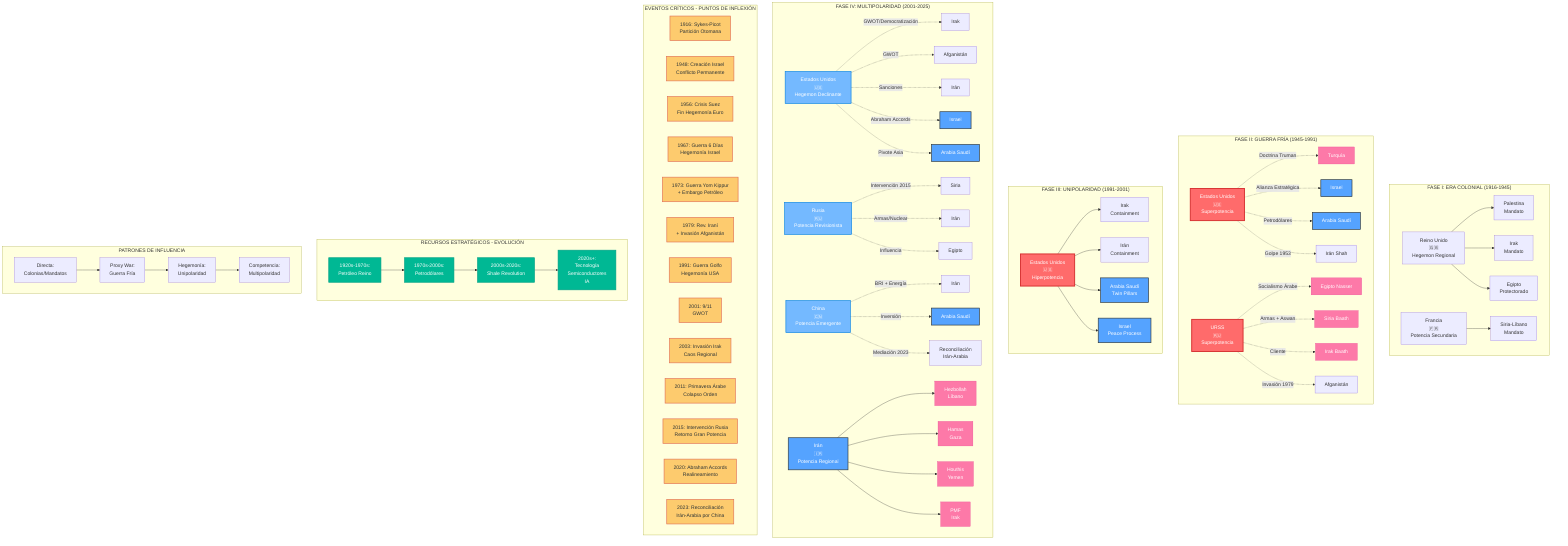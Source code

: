 graph TB
    subgraph "FASE I: ERA COLONIAL (1916-1945)"
        UK1[Reino Unido<br/>🇬🇧<br/>Hegemon Regional]
        FR1[Francia<br/>🇫🇷<br/>Potencia Secundaria]
        
        UK1 --> PAL1[Palestina<br/>Mandato]
        UK1 --> IRQ1[Irak<br/>Mandato]
        UK1 --> EGY1[Egipto<br/>Protectorado]
        FR1 --> SYR1[Siria-Líbano<br/>Mandato]
    end
    
    subgraph "FASE II: GUERRA FRÍA (1945-1991)"
        USA2[Estados Unidos<br/>🇺🇸<br/>Superpotencia]
        USSR2[URSS<br/>🇷🇺<br/>Superpotencia]
        
        USA2 -.->|Doctrina Truman| TUR2[Turquía]
        USA2 -.->|Alianza Estratégica| ISR2[Israel]
        USA2 -.->|Petrodólares| SAU2[Arabia Saudí]
        USA2 -.->|Golpe 1953| IRN2[Irán Shah]
        
        USSR2 -.->|Socialismo Árabe| EGY2[Egipto Nasser]
        USSR2 -.->|Armas + Aswan| SYR2[Siria Baath]
        USSR2 -.->|Cliente| IRQ2[Irak Baath]
        USSR2 -.->|Invasión 1979| AFG2[Afganistán]
    end
    
    subgraph "FASE III: UNIPOLARIDAD (1991-2001)"
        USA3[Estados Unidos<br/>🇺🇸<br/>Hiperpotencia]
        
        USA3 --> IRQ3[Irak<br/>Containment]
        USA3 --> IRN3[Irán<br/>Containment]
        USA3 --> SAU3[Arabia Saudí<br/>Twin Pillars]
        USA3 --> ISR3[Israel<br/>Peace Process]
    end
    
    subgraph "FASE IV: MULTIPOLARIDAD (2001-2025)"
        USA4[Estados Unidos<br/>🇺🇸<br/>Hegemon Declinante]
        RUS4[Rusia<br/>🇷🇺<br/>Potencia Revisionista]
        CHN4[China<br/>🇨🇳<br/>Potencia Emergente]
        IRN4[Irán<br/>🇮🇷<br/>Potencia Regional]
        
        USA4 -.->|GWOT/Democratización| IRQ4[Irak]
        USA4 -.->|GWOT| AFG4[Afganistán]
        USA4 -.->|Sanciones| IRN5[Irán]
        USA4 -.->|Abraham Accords| ISR4[Israel]
        USA4 -.->|Pivote Asia| SAU4[Arabia Saudí]
        
        RUS4 -.->|Intervención 2015| SYR4[Siria]
        RUS4 -.->|Armas/Nuclear| IRN6[Irán]
        RUS4 -.->|Influencia| EGY4[Egipto]
        
        CHN4 -.->|BRI + Energía| IRN7[Irán]
        CHN4 -.->|Inversión| SAU5[Arabia Saudí]
        CHN4 -.->|Mediación 2023| PEACE[Reconciliación<br/>Irán-Arabia]
        
        IRN4 --> HEZ[Hezbollah<br/>Líbano]
        IRN4 --> HAM[Hamas<br/>Gaza]
        IRN4 --> HOU[Houthis<br/>Yemen]
        IRN4 --> PMF[PMF<br/>Irak]
    end
    
    subgraph "EVENTOS CRÍTICOS - PUNTOS DE INFLEXIÓN"
        E1[1916: Sykes-Picot<br/>Partición Otomana]
        E2[1948: Creación Israel<br/>Conflicto Permanente]
        E3[1956: Crisis Suez<br/>Fin Hegemonía Euro]
        E4[1967: Guerra 6 Días<br/>Hegemonía Israel]
        E5[1973: Guerra Yom Kippur<br/>+ Embargo Petróleo]
        E6[1979: Rev. Iraní<br/>+ Invasión Afganistán]
        E7[1991: Guerra Golfo<br/>Hegemonía USA]
        E8[2001: 9/11<br/>GWOT]
        E9[2003: Invasión Irak<br/>Caos Regional]
        E10[2011: Primavera Árabe<br/>Colapso Orden]
        E11[2015: Intervención Rusia<br/>Retorno Gran Potencia]
        E12[2020: Abraham Accords<br/>Realineamiento]
        E13[2023: Reconciliación<br/>Irán-Arabia por China]
    end
    
    subgraph "RECURSOS ESTRATÉGICOS - EVOLUCIÓN"
        OIL1[1920s-1970s:<br/>Petróleo Reino]
        OIL2[1970s-2000s:<br/>Petrodólares]
        OIL3[2000s-2020s:<br/>Shale Revolution]
        TECH[2020s+:<br/>Tecnología<br/>Semiconductores<br/>IA]
        
        OIL1 --> OIL2
        OIL2 --> OIL3
        OIL3 --> TECH
    end
    
    subgraph "PATRONES DE INFLUENCIA"
        P1[Directa:<br/>Colonias/Mandatos]
        P2[Proxy War:<br/>Guerra Fría]
        P3[Hegemonía:<br/>Unipolaridad]
        P4[Competencia:<br/>Multipolaridad]
        
        P1 --> P2
        P2 --> P3
        P3 --> P4
    end
    
    classDef hegemon fill:#ff6b6b,stroke:#d63031,stroke-width:3px,color:#fff
    classDef superpower fill:#74b9ff,stroke:#0984e3,stroke-width:2px,color:#fff
    classDef regional fill:#55a3ff,stroke:#2d3436,stroke-width:2px,color:#fff
    classDef proxy fill:#fd79a8,stroke:#e84393,stroke-width:1px,color:#fff
    classDef event fill:#fdcb6e,stroke:#e17055,stroke-width:2px,color:#2d3436
    classDef resource fill:#00b894,stroke:#00a085,stroke-width:2px,color:#fff
    
    class USA2,USA3,USSR2 hegemon
    class USA4,RUS4,CHN4 superpower
    class IRN4,ISR2,ISR3,ISR4,SAU2,SAU3,SAU4,SAU5 regional
    class HEZ,HAM,HOU,PMF,TUR2,EGY2,SYR2,IRQ2 proxy
    class E1,E2,E3,E4,E5,E6,E7,E8,E9,E10,E11,E12,E13 event
    class OIL1,OIL2,OIL3,TECH resource